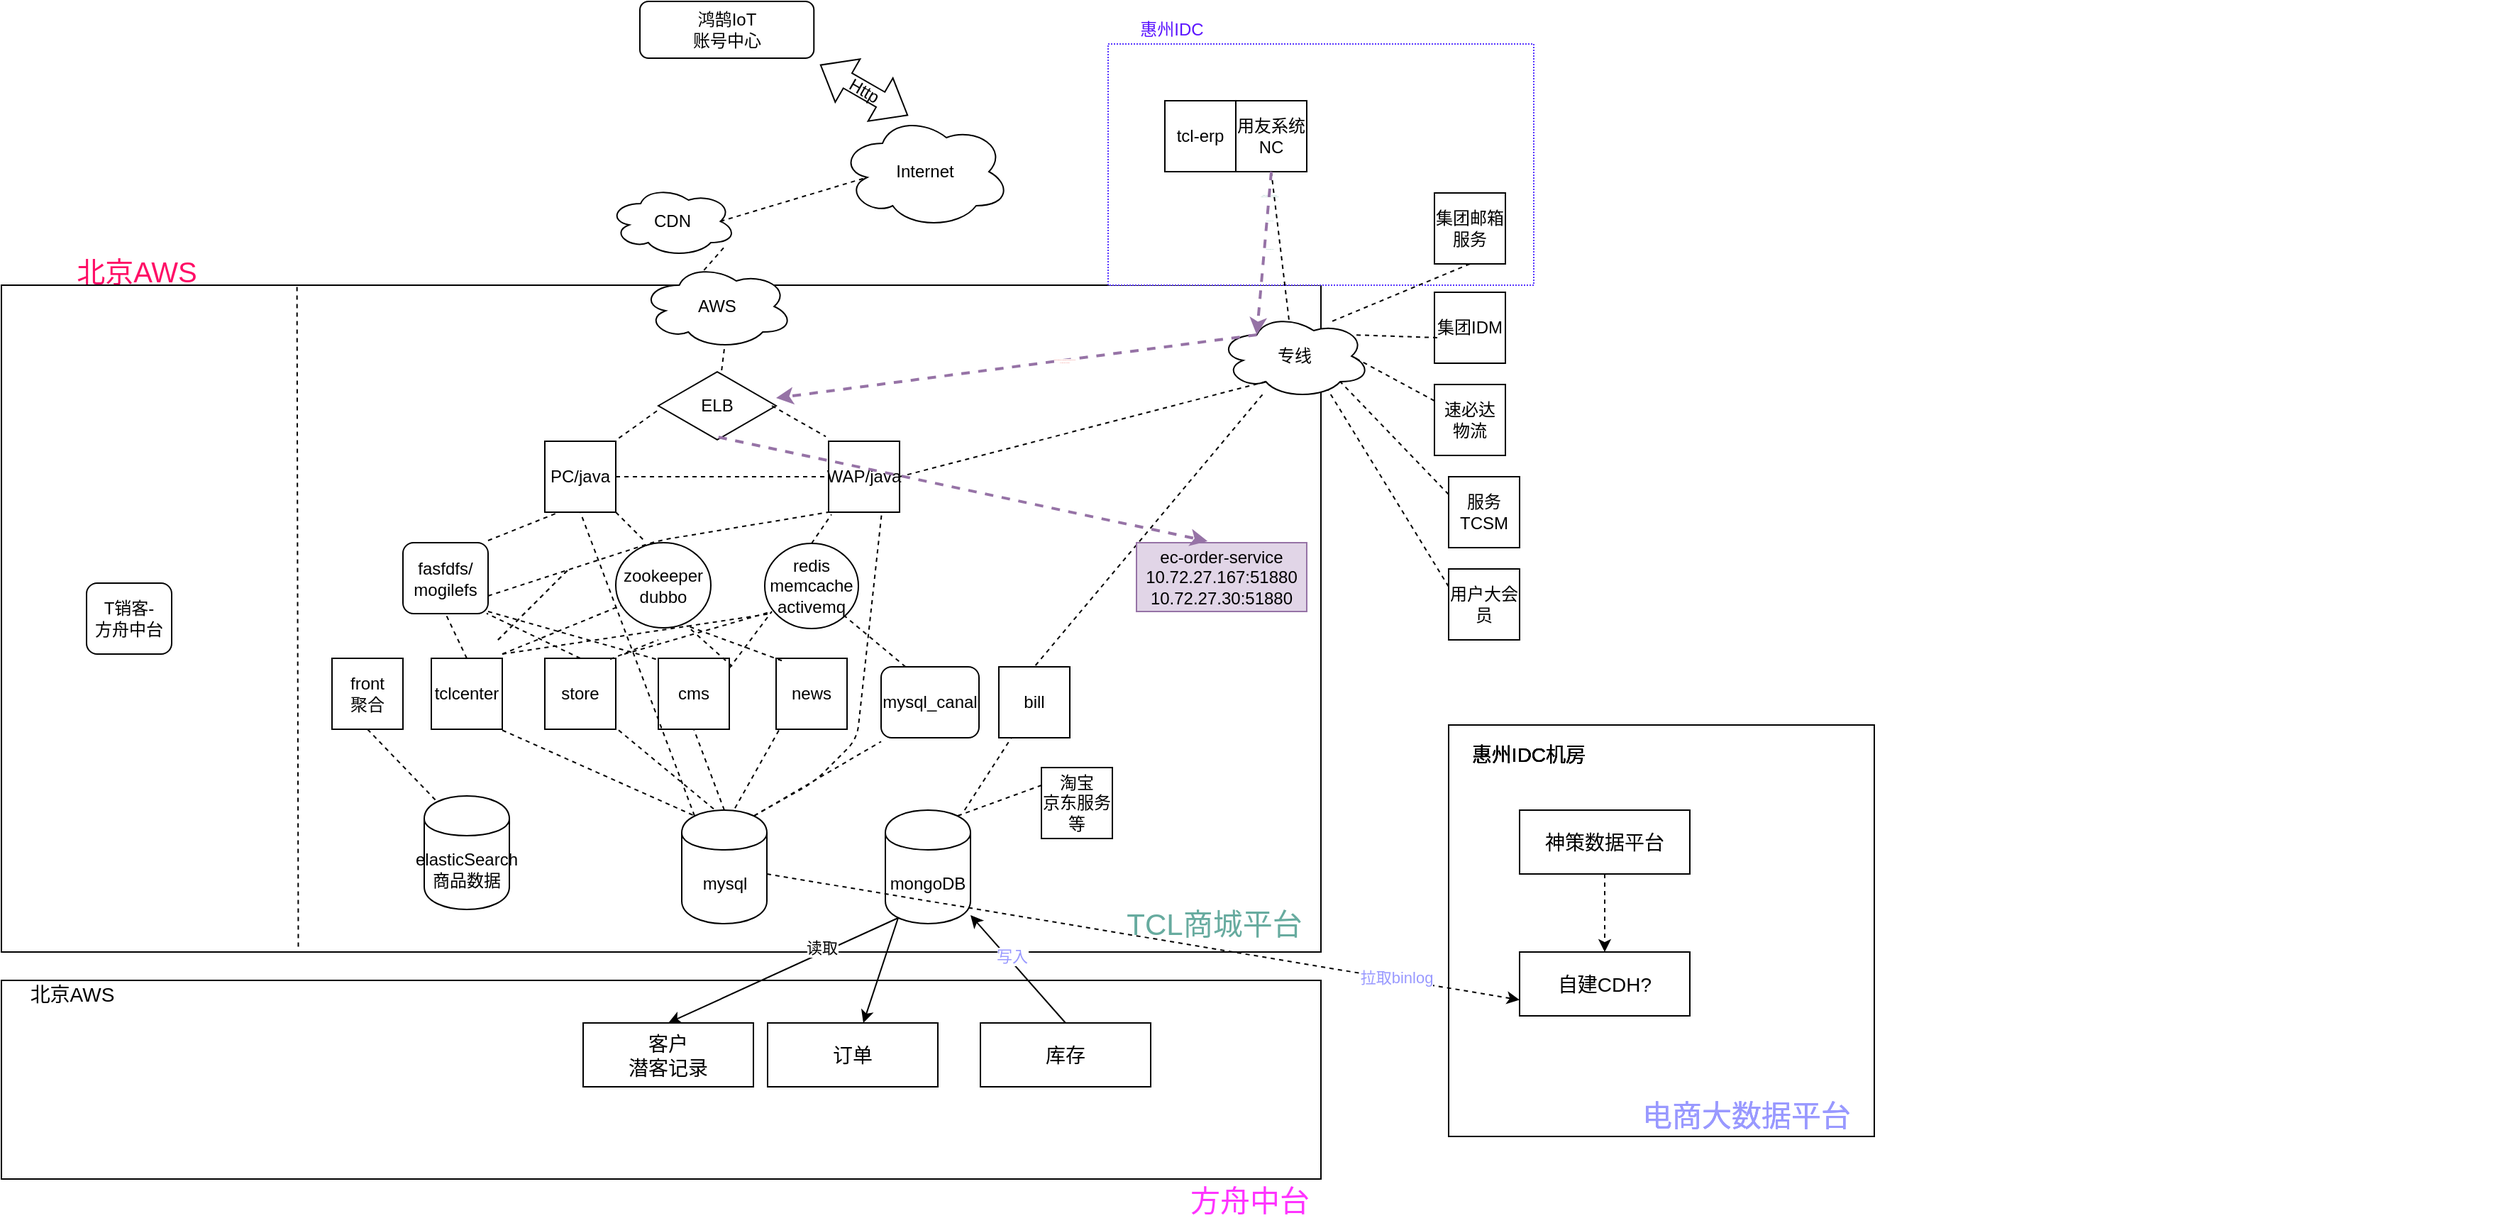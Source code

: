 <mxfile version="14.8.4" type="github">
  <diagram id="k10aq-g7K9LFAS-3bxan" name="Page-1">
    <mxGraphModel dx="3761" dy="762" grid="1" gridSize="10" guides="1" tooltips="1" connect="1" arrows="1" fold="1" page="1" pageScale="1" pageWidth="2339" pageHeight="3300" math="0" shadow="0">
      <root>
        <mxCell id="0" />
        <mxCell id="1" parent="0" />
        <mxCell id="mWQg-c3L3RKxZoz01WHH-6" value="" style="group" vertex="1" connectable="0" parent="1">
          <mxGeometry x="860" y="850" width="630" height="220" as="geometry" />
        </mxCell>
        <mxCell id="mWQg-c3L3RKxZoz01WHH-7" value="" style="group" vertex="1" connectable="0" parent="mWQg-c3L3RKxZoz01WHH-6">
          <mxGeometry x="-110" y="-100" width="300" height="290" as="geometry" />
        </mxCell>
        <mxCell id="mWQg-c3L3RKxZoz01WHH-11" value="客户&lt;br&gt;潜客记录" style="rounded=0;whiteSpace=wrap;html=1;fontSize=14;" vertex="1" parent="mWQg-c3L3RKxZoz01WHH-7">
          <mxGeometry x="132.258" y="62.143" width="38.71" height="93.214" as="geometry" />
        </mxCell>
        <mxCell id="mWQg-c3L3RKxZoz01WHH-14" value="" style="group" vertex="1" connectable="0" parent="mWQg-c3L3RKxZoz01WHH-7">
          <mxGeometry width="300" height="290" as="geometry" />
        </mxCell>
        <mxCell id="mWQg-c3L3RKxZoz01WHH-8" value="" style="rounded=0;whiteSpace=wrap;html=1;" vertex="1" parent="mWQg-c3L3RKxZoz01WHH-14">
          <mxGeometry width="300" height="290" as="geometry" />
        </mxCell>
        <mxCell id="mWQg-c3L3RKxZoz01WHH-9" value="惠州IDC机房" style="text;html=1;strokeColor=none;fillColor=none;align=center;verticalAlign=middle;whiteSpace=wrap;rounded=0;fontSize=14;" vertex="1" parent="mWQg-c3L3RKxZoz01WHH-14">
          <mxGeometry x="3.22" width="106.78" height="41.43" as="geometry" />
        </mxCell>
        <mxCell id="mWQg-c3L3RKxZoz01WHH-13" value="&lt;font&gt;电商大数据平台&lt;/font&gt;" style="text;html=1;strokeColor=none;fillColor=none;align=center;verticalAlign=middle;whiteSpace=wrap;rounded=0;fontSize=21;fontColor=#9999FF;" vertex="1" parent="mWQg-c3L3RKxZoz01WHH-14">
          <mxGeometry x="130" y="260" width="160" height="30" as="geometry" />
        </mxCell>
        <mxCell id="mWQg-c3L3RKxZoz01WHH-16" value="惠州IDC机房" style="text;html=1;strokeColor=none;fillColor=none;align=center;verticalAlign=middle;whiteSpace=wrap;rounded=0;fontSize=14;" vertex="1" parent="mWQg-c3L3RKxZoz01WHH-14">
          <mxGeometry x="3.22" width="106.78" height="41.43" as="geometry" />
        </mxCell>
        <mxCell id="mWQg-c3L3RKxZoz01WHH-17" value="惠州IDC机房" style="text;html=1;strokeColor=none;fillColor=none;align=center;verticalAlign=middle;whiteSpace=wrap;rounded=0;fontSize=14;" vertex="1" parent="mWQg-c3L3RKxZoz01WHH-14">
          <mxGeometry x="3.22" width="106.78" height="41.43" as="geometry" />
        </mxCell>
        <mxCell id="mWQg-c3L3RKxZoz01WHH-18" value="&lt;font&gt;电商大数据平台&lt;/font&gt;" style="text;html=1;strokeColor=none;fillColor=none;align=center;verticalAlign=middle;whiteSpace=wrap;rounded=0;fontSize=21;fontColor=#9999FF;" vertex="1" parent="mWQg-c3L3RKxZoz01WHH-14">
          <mxGeometry x="130" y="260" width="160" height="30" as="geometry" />
        </mxCell>
        <mxCell id="mWQg-c3L3RKxZoz01WHH-19" value="惠州IDC机房" style="text;html=1;strokeColor=none;fillColor=none;align=center;verticalAlign=middle;whiteSpace=wrap;rounded=0;fontSize=14;" vertex="1" parent="mWQg-c3L3RKxZoz01WHH-14">
          <mxGeometry x="3.22" width="106.78" height="41.43" as="geometry" />
        </mxCell>
        <mxCell id="mWQg-c3L3RKxZoz01WHH-20" value="&lt;font&gt;电商大数据平台&lt;/font&gt;" style="text;html=1;strokeColor=none;fillColor=none;align=center;verticalAlign=middle;whiteSpace=wrap;rounded=0;fontSize=21;fontColor=#9999FF;" vertex="1" parent="mWQg-c3L3RKxZoz01WHH-14">
          <mxGeometry x="130" y="260" width="160" height="30" as="geometry" />
        </mxCell>
        <mxCell id="mWQg-c3L3RKxZoz01WHH-21" value="神策数据平台" style="rounded=0;whiteSpace=wrap;html=1;fontSize=14;" vertex="1" parent="mWQg-c3L3RKxZoz01WHH-14">
          <mxGeometry x="50" y="60" width="120" height="45" as="geometry" />
        </mxCell>
        <mxCell id="mWQg-c3L3RKxZoz01WHH-22" value="自建CDH?" style="rounded=0;whiteSpace=wrap;html=1;fontSize=14;" vertex="1" parent="mWQg-c3L3RKxZoz01WHH-14">
          <mxGeometry x="50" y="160" width="120" height="45" as="geometry" />
        </mxCell>
        <mxCell id="mWQg-c3L3RKxZoz01WHH-27" value="" style="endArrow=classic;html=1;dashed=1;fontColor=#9999FF;exitX=0.5;exitY=1;exitDx=0;exitDy=0;entryX=0.5;entryY=0;entryDx=0;entryDy=0;" edge="1" parent="mWQg-c3L3RKxZoz01WHH-14" source="mWQg-c3L3RKxZoz01WHH-21" target="mWQg-c3L3RKxZoz01WHH-22">
          <mxGeometry width="50" height="50" relative="1" as="geometry">
            <mxPoint x="-130" y="-60" as="sourcePoint" />
            <mxPoint x="120" y="170" as="targetPoint" />
          </mxGeometry>
        </mxCell>
        <mxCell id="q3AlG7B8qne-3LAj6qhP-90" value="" style="group" parent="1" vertex="1" connectable="0">
          <mxGeometry x="-270" y="930" width="930" height="170" as="geometry" />
        </mxCell>
        <mxCell id="q3AlG7B8qne-3LAj6qhP-98" value="" style="group" parent="q3AlG7B8qne-3LAj6qhP-90" vertex="1" connectable="0">
          <mxGeometry width="930" height="140" as="geometry" />
        </mxCell>
        <mxCell id="q3AlG7B8qne-3LAj6qhP-88" value="" style="rounded=0;whiteSpace=wrap;html=1;" parent="q3AlG7B8qne-3LAj6qhP-98" vertex="1">
          <mxGeometry width="930" height="140" as="geometry" />
        </mxCell>
        <mxCell id="q3AlG7B8qne-3LAj6qhP-97" value="北京AWS" style="text;html=1;strokeColor=none;fillColor=none;align=center;verticalAlign=middle;whiteSpace=wrap;rounded=0;fontSize=14;" parent="q3AlG7B8qne-3LAj6qhP-98" vertex="1">
          <mxGeometry x="10" width="80" height="20" as="geometry" />
        </mxCell>
        <mxCell id="mWQg-c3L3RKxZoz01WHH-2" value="订单" style="rounded=0;whiteSpace=wrap;html=1;fontSize=14;" vertex="1" parent="q3AlG7B8qne-3LAj6qhP-98">
          <mxGeometry x="540" y="30" width="120" height="45" as="geometry" />
        </mxCell>
        <mxCell id="mWQg-c3L3RKxZoz01WHH-1" value="客户&lt;br&gt;潜客记录" style="rounded=0;whiteSpace=wrap;html=1;fontSize=14;" vertex="1" parent="q3AlG7B8qne-3LAj6qhP-98">
          <mxGeometry x="410" y="30" width="120" height="45" as="geometry" />
        </mxCell>
        <mxCell id="q3AlG7B8qne-3LAj6qhP-96" value="库存" style="rounded=0;whiteSpace=wrap;html=1;fontSize=14;" parent="q3AlG7B8qne-3LAj6qhP-98" vertex="1">
          <mxGeometry x="690" y="30" width="120" height="45" as="geometry" />
        </mxCell>
        <mxCell id="q3AlG7B8qne-3LAj6qhP-89" value="&lt;font color=&quot;#ff33ff&quot;&gt;方舟中台&lt;/font&gt;" style="text;html=1;strokeColor=none;fillColor=none;align=center;verticalAlign=middle;whiteSpace=wrap;rounded=0;fontSize=21;" parent="q3AlG7B8qne-3LAj6qhP-90" vertex="1">
          <mxGeometry x="830" y="140" width="100" height="30" as="geometry" />
        </mxCell>
        <mxCell id="q3AlG7B8qne-3LAj6qhP-2" value="" style="group" parent="1" vertex="1" connectable="0">
          <mxGeometry x="-270" y="420" width="950" height="490" as="geometry" />
        </mxCell>
        <mxCell id="q3AlG7B8qne-3LAj6qhP-4" value="&lt;font style=&quot;font-size: 20px&quot; color=&quot;#ff0d66&quot;&gt;北京AWS&lt;/font&gt;" style="text;html=1;strokeColor=none;fillColor=none;align=center;verticalAlign=middle;whiteSpace=wrap;rounded=0;dashed=1;dashPattern=1 1;" parent="q3AlG7B8qne-3LAj6qhP-2" vertex="1">
          <mxGeometry width="191.096" height="20" as="geometry" />
        </mxCell>
        <mxCell id="q3AlG7B8qne-3LAj6qhP-6" value="MQ &amp;amp; Http" style="html=1;shadow=0;dashed=0;align=center;verticalAlign=middle;shape=mxgraph.arrows2.twoWayArrow;dy=0.65;dx=22;" parent="q3AlG7B8qne-3LAj6qhP-2" vertex="1">
          <mxGeometry x="160" y="237.5" width="80" height="35" as="geometry" />
        </mxCell>
        <mxCell id="q3AlG7B8qne-3LAj6qhP-93" value="" style="group" parent="q3AlG7B8qne-3LAj6qhP-2" vertex="1" connectable="0">
          <mxGeometry y="20" width="950" height="470" as="geometry" />
        </mxCell>
        <mxCell id="q3AlG7B8qne-3LAj6qhP-3" value="" style="verticalLabelPosition=bottom;verticalAlign=top;html=1;shape=mxgraph.basic.rect;fillColor=#ffffff;fillColor2=none;strokeColor=#000000;strokeWidth=1;size=20;indent=5;" parent="q3AlG7B8qne-3LAj6qhP-93" vertex="1">
          <mxGeometry width="930" height="470" as="geometry" />
        </mxCell>
        <mxCell id="q3AlG7B8qne-3LAj6qhP-91" value="&lt;font color=&quot;#67ab9f&quot;&gt;TCL商城平台&lt;/font&gt;" style="text;html=1;strokeColor=none;fillColor=none;align=center;verticalAlign=middle;whiteSpace=wrap;rounded=0;fontSize=21;" parent="q3AlG7B8qne-3LAj6qhP-93" vertex="1">
          <mxGeometry x="760" y="440" width="190" height="20" as="geometry" />
        </mxCell>
        <mxCell id="q3AlG7B8qne-3LAj6qhP-5" value="" style="endArrow=none;dashed=1;html=1;entryX=0.224;entryY=0.001;entryDx=0;entryDy=0;entryPerimeter=0;exitX=0.225;exitY=0.992;exitDx=0;exitDy=0;exitPerimeter=0;" parent="q3AlG7B8qne-3LAj6qhP-93" source="q3AlG7B8qne-3LAj6qhP-3" target="q3AlG7B8qne-3LAj6qhP-3" edge="1">
          <mxGeometry width="50" height="50" relative="1" as="geometry">
            <mxPoint x="208" y="480" as="sourcePoint" />
            <mxPoint x="-30" y="200" as="targetPoint" />
          </mxGeometry>
        </mxCell>
        <mxCell id="q3AlG7B8qne-3LAj6qhP-7" value="" style="group" parent="1" vertex="1" connectable="0">
          <mxGeometry x="510" y="250" width="300" height="190" as="geometry" />
        </mxCell>
        <mxCell id="q3AlG7B8qne-3LAj6qhP-8" value="" style="rounded=0;whiteSpace=wrap;html=1;align=right;strokeColor=#5533FF;dashed=1;dashPattern=1 1;" parent="q3AlG7B8qne-3LAj6qhP-7" vertex="1">
          <mxGeometry y="20" width="300" height="170" as="geometry" />
        </mxCell>
        <mxCell id="q3AlG7B8qne-3LAj6qhP-9" value="&lt;font color=&quot;#5b14ff&quot;&gt;惠州IDC&lt;/font&gt;" style="text;html=1;strokeColor=none;fillColor=none;align=center;verticalAlign=middle;whiteSpace=wrap;rounded=0;dashed=1;dashPattern=1 1;" parent="q3AlG7B8qne-3LAj6qhP-7" vertex="1">
          <mxGeometry width="90" height="20" as="geometry" />
        </mxCell>
        <mxCell id="q3AlG7B8qne-3LAj6qhP-10" value="Internet" style="ellipse;shape=cloud;whiteSpace=wrap;html=1;" parent="1" vertex="1">
          <mxGeometry x="321" y="320" width="120" height="80" as="geometry" />
        </mxCell>
        <mxCell id="q3AlG7B8qne-3LAj6qhP-11" value="CDN" style="ellipse;shape=cloud;whiteSpace=wrap;html=1;" parent="1" vertex="1">
          <mxGeometry x="158" y="370" width="90" height="50" as="geometry" />
        </mxCell>
        <mxCell id="q3AlG7B8qne-3LAj6qhP-12" value="AWS" style="ellipse;shape=cloud;whiteSpace=wrap;html=1;" parent="1" vertex="1">
          <mxGeometry x="181" y="425" width="107" height="60" as="geometry" />
        </mxCell>
        <mxCell id="q3AlG7B8qne-3LAj6qhP-13" value="PC/java" style="whiteSpace=wrap;html=1;aspect=fixed;" parent="1" vertex="1">
          <mxGeometry x="113" y="550" width="50" height="50" as="geometry" />
        </mxCell>
        <mxCell id="q3AlG7B8qne-3LAj6qhP-14" value="WAP/java" style="whiteSpace=wrap;html=1;aspect=fixed;" parent="1" vertex="1">
          <mxGeometry x="313" y="550" width="50" height="50" as="geometry" />
        </mxCell>
        <mxCell id="q3AlG7B8qne-3LAj6qhP-15" value="tclcenter" style="whiteSpace=wrap;html=1;aspect=fixed;" parent="1" vertex="1">
          <mxGeometry x="33" y="703" width="50" height="50" as="geometry" />
        </mxCell>
        <mxCell id="q3AlG7B8qne-3LAj6qhP-16" value="ELB" style="html=1;whiteSpace=wrap;aspect=fixed;shape=isoRectangle;" parent="1" vertex="1">
          <mxGeometry x="193" y="500" width="83" height="50" as="geometry" />
        </mxCell>
        <mxCell id="q3AlG7B8qne-3LAj6qhP-17" value="mysql" style="shape=cylinder;whiteSpace=wrap;html=1;boundedLbl=1;backgroundOutline=1;" parent="1" vertex="1">
          <mxGeometry x="209.5" y="810" width="60" height="80" as="geometry" />
        </mxCell>
        <mxCell id="q3AlG7B8qne-3LAj6qhP-18" value="store" style="whiteSpace=wrap;html=1;aspect=fixed;" parent="1" vertex="1">
          <mxGeometry x="113" y="703" width="50" height="50" as="geometry" />
        </mxCell>
        <mxCell id="q3AlG7B8qne-3LAj6qhP-19" value="cms" style="whiteSpace=wrap;html=1;aspect=fixed;" parent="1" vertex="1">
          <mxGeometry x="193" y="703" width="50" height="50" as="geometry" />
        </mxCell>
        <mxCell id="q3AlG7B8qne-3LAj6qhP-20" value="news" style="whiteSpace=wrap;html=1;aspect=fixed;" parent="1" vertex="1">
          <mxGeometry x="276" y="703" width="50" height="50" as="geometry" />
        </mxCell>
        <mxCell id="q3AlG7B8qne-3LAj6qhP-21" value="zookeeper&lt;br&gt;dubbo&lt;br&gt;" style="ellipse;whiteSpace=wrap;html=1;" parent="1" vertex="1">
          <mxGeometry x="163" y="621.5" width="67" height="60" as="geometry" />
        </mxCell>
        <mxCell id="q3AlG7B8qne-3LAj6qhP-22" value="redis&lt;br&gt;memcache&lt;br&gt;activemq&lt;br&gt;" style="ellipse;whiteSpace=wrap;html=1;" parent="1" vertex="1">
          <mxGeometry x="268" y="622" width="66" height="60" as="geometry" />
        </mxCell>
        <mxCell id="q3AlG7B8qne-3LAj6qhP-23" value="" style="endArrow=none;dashed=1;html=1;exitX=1;exitY=1;exitDx=0;exitDy=0;exitPerimeter=0;" parent="1" source="q3AlG7B8qne-3LAj6qhP-13" edge="1">
          <mxGeometry width="50" height="50" relative="1" as="geometry">
            <mxPoint x="163" y="650" as="sourcePoint" />
            <mxPoint x="183" y="620" as="targetPoint" />
          </mxGeometry>
        </mxCell>
        <mxCell id="q3AlG7B8qne-3LAj6qhP-24" value="" style="endArrow=none;dashed=1;html=1;entryX=0.04;entryY=1.033;entryDx=0;entryDy=0;entryPerimeter=0;exitX=0.5;exitY=0;exitDx=0;exitDy=0;" parent="1" source="q3AlG7B8qne-3LAj6qhP-22" target="q3AlG7B8qne-3LAj6qhP-14" edge="1">
          <mxGeometry width="50" height="50" relative="1" as="geometry">
            <mxPoint x="301" y="600.789" as="sourcePoint" />
            <mxPoint x="301" y="550.789" as="targetPoint" />
          </mxGeometry>
        </mxCell>
        <mxCell id="q3AlG7B8qne-3LAj6qhP-25" value="" style="endArrow=none;dashed=1;html=1;entryX=0.06;entryY=0.736;entryDx=0;entryDy=0;entryPerimeter=0;" parent="1" target="q3AlG7B8qne-3LAj6qhP-21" edge="1">
          <mxGeometry width="50" height="50" relative="1" as="geometry">
            <mxPoint x="83" y="700" as="sourcePoint" />
            <mxPoint x="133" y="650" as="targetPoint" />
          </mxGeometry>
        </mxCell>
        <mxCell id="q3AlG7B8qne-3LAj6qhP-26" value="" style="endArrow=none;dashed=1;html=1;entryX=0.045;entryY=0.828;entryDx=0;entryDy=0;entryPerimeter=0;" parent="1" target="q3AlG7B8qne-3LAj6qhP-22" edge="1">
          <mxGeometry width="50" height="50" relative="1" as="geometry">
            <mxPoint x="83" y="700" as="sourcePoint" />
            <mxPoint x="177" y="676" as="targetPoint" />
          </mxGeometry>
        </mxCell>
        <mxCell id="q3AlG7B8qne-3LAj6qhP-27" value="" style="endArrow=none;dashed=1;html=1;exitX=0.92;exitY=0.013;exitDx=0;exitDy=0;exitPerimeter=0;" parent="1" source="q3AlG7B8qne-3LAj6qhP-18" edge="1">
          <mxGeometry width="50" height="50" relative="1" as="geometry">
            <mxPoint x="143" y="720" as="sourcePoint" />
            <mxPoint x="193" y="690" as="targetPoint" />
          </mxGeometry>
        </mxCell>
        <mxCell id="q3AlG7B8qne-3LAj6qhP-28" value="" style="endArrow=none;dashed=1;html=1;" parent="1" edge="1">
          <mxGeometry width="50" height="50" relative="1" as="geometry">
            <mxPoint x="169" y="700" as="sourcePoint" />
            <mxPoint x="273" y="670" as="targetPoint" />
          </mxGeometry>
        </mxCell>
        <mxCell id="q3AlG7B8qne-3LAj6qhP-29" value="" style="endArrow=none;dashed=1;html=1;exitX=0.08;exitY=0.033;exitDx=0;exitDy=0;exitPerimeter=0;" parent="1" source="q3AlG7B8qne-3LAj6qhP-20" edge="1">
          <mxGeometry width="50" height="50" relative="1" as="geometry">
            <mxPoint x="313" y="710" as="sourcePoint" />
            <mxPoint x="213" y="680" as="targetPoint" />
          </mxGeometry>
        </mxCell>
        <mxCell id="q3AlG7B8qne-3LAj6qhP-30" value="" style="endArrow=none;dashed=1;html=1;" parent="1" edge="1">
          <mxGeometry width="50" height="50" relative="1" as="geometry">
            <mxPoint x="243" y="710" as="sourcePoint" />
            <mxPoint x="273" y="670" as="targetPoint" />
          </mxGeometry>
        </mxCell>
        <mxCell id="q3AlG7B8qne-3LAj6qhP-31" value="" style="endArrow=none;dashed=1;html=1;exitX=1.04;exitY=0.113;exitDx=0;exitDy=0;exitPerimeter=0;" parent="1" source="q3AlG7B8qne-3LAj6qhP-19" edge="1">
          <mxGeometry width="50" height="50" relative="1" as="geometry">
            <mxPoint x="223" y="740" as="sourcePoint" />
            <mxPoint x="213" y="680" as="targetPoint" />
          </mxGeometry>
        </mxCell>
        <mxCell id="q3AlG7B8qne-3LAj6qhP-32" value="mysql_canal" style="rounded=1;whiteSpace=wrap;html=1;" parent="1" vertex="1">
          <mxGeometry x="350" y="709" width="69" height="50" as="geometry" />
        </mxCell>
        <mxCell id="q3AlG7B8qne-3LAj6qhP-33" value="" style="endArrow=none;dashed=1;html=1;exitX=1;exitY=1.013;exitDx=0;exitDy=0;exitPerimeter=0;entryX=0.15;entryY=0.05;entryDx=0;entryDy=0;entryPerimeter=0;" parent="1" source="q3AlG7B8qne-3LAj6qhP-15" target="q3AlG7B8qne-3LAj6qhP-17" edge="1">
          <mxGeometry width="50" height="50" relative="1" as="geometry">
            <mxPoint x="113" y="850" as="sourcePoint" />
            <mxPoint x="163" y="800" as="targetPoint" />
          </mxGeometry>
        </mxCell>
        <mxCell id="q3AlG7B8qne-3LAj6qhP-34" value="" style="endArrow=none;dashed=1;html=1;entryX=0.5;entryY=1;entryDx=0;entryDy=0;exitX=0.5;exitY=0;exitDx=0;exitDy=0;" parent="1" source="q3AlG7B8qne-3LAj6qhP-17" target="q3AlG7B8qne-3LAj6qhP-19" edge="1">
          <mxGeometry width="50" height="50" relative="1" as="geometry">
            <mxPoint x="213" y="800" as="sourcePoint" />
            <mxPoint x="263" y="750" as="targetPoint" />
          </mxGeometry>
        </mxCell>
        <mxCell id="q3AlG7B8qne-3LAj6qhP-35" value="" style="endArrow=none;dashed=1;html=1;exitX=0.625;exitY=-0.017;exitDx=0;exitDy=0;exitPerimeter=0;entryX=0.04;entryY=1.013;entryDx=0;entryDy=0;entryPerimeter=0;" parent="1" source="q3AlG7B8qne-3LAj6qhP-17" target="q3AlG7B8qne-3LAj6qhP-20" edge="1">
          <mxGeometry width="50" height="50" relative="1" as="geometry">
            <mxPoint x="263" y="800" as="sourcePoint" />
            <mxPoint x="273" y="760" as="targetPoint" />
          </mxGeometry>
        </mxCell>
        <mxCell id="q3AlG7B8qne-3LAj6qhP-36" value="" style="endArrow=none;dashed=1;html=1;exitX=1.04;exitY=1.013;exitDx=0;exitDy=0;exitPerimeter=0;" parent="1" source="q3AlG7B8qne-3LAj6qhP-18" edge="1">
          <mxGeometry width="50" height="50" relative="1" as="geometry">
            <mxPoint x="163" y="800" as="sourcePoint" />
            <mxPoint x="233" y="810" as="targetPoint" />
          </mxGeometry>
        </mxCell>
        <mxCell id="q3AlG7B8qne-3LAj6qhP-37" value="" style="endArrow=none;dashed=1;html=1;exitX=0.85;exitY=0.05;exitDx=0;exitDy=0;entryX=0;entryY=1.053;entryDx=0;entryDy=0;entryPerimeter=0;exitPerimeter=0;" parent="1" source="q3AlG7B8qne-3LAj6qhP-17" target="q3AlG7B8qne-3LAj6qhP-32" edge="1">
          <mxGeometry width="50" height="50" relative="1" as="geometry">
            <mxPoint x="273" y="860" as="sourcePoint" />
            <mxPoint x="323" y="810" as="targetPoint" />
          </mxGeometry>
        </mxCell>
        <mxCell id="q3AlG7B8qne-3LAj6qhP-38" value="" style="endArrow=none;dashed=1;html=1;entryX=1;entryY=1;entryDx=0;entryDy=0;exitX=0.25;exitY=0;exitDx=0;exitDy=0;" parent="1" source="q3AlG7B8qne-3LAj6qhP-32" target="q3AlG7B8qne-3LAj6qhP-22" edge="1">
          <mxGeometry width="50" height="50" relative="1" as="geometry">
            <mxPoint x="423" y="730" as="sourcePoint" />
            <mxPoint x="473" y="680" as="targetPoint" />
          </mxGeometry>
        </mxCell>
        <mxCell id="q3AlG7B8qne-3LAj6qhP-39" value="fasfdfs/&lt;br&gt;mogilefs" style="rounded=1;whiteSpace=wrap;html=1;" parent="1" vertex="1">
          <mxGeometry x="13" y="621.5" width="60" height="50" as="geometry" />
        </mxCell>
        <mxCell id="q3AlG7B8qne-3LAj6qhP-40" value="" style="endArrow=none;dashed=1;html=1;" parent="1" edge="1">
          <mxGeometry width="50" height="50" relative="1" as="geometry">
            <mxPoint x="73" y="620" as="sourcePoint" />
            <mxPoint x="123" y="600" as="targetPoint" />
          </mxGeometry>
        </mxCell>
        <mxCell id="q3AlG7B8qne-3LAj6qhP-41" value="" style="endArrow=none;dashed=1;html=1;exitX=1;exitY=0.75;exitDx=0;exitDy=0;" parent="1" source="q3AlG7B8qne-3LAj6qhP-39" edge="1">
          <mxGeometry width="50" height="50" relative="1" as="geometry">
            <mxPoint x="283" y="630" as="sourcePoint" />
            <mxPoint x="313" y="600" as="targetPoint" />
            <Array as="points">
              <mxPoint x="193" y="620" />
            </Array>
          </mxGeometry>
        </mxCell>
        <mxCell id="q3AlG7B8qne-3LAj6qhP-42" value="" style="endArrow=none;dashed=1;html=1;entryX=0.5;entryY=1;entryDx=0;entryDy=0;exitX=0.5;exitY=0;exitDx=0;exitDy=0;" parent="1" source="q3AlG7B8qne-3LAj6qhP-15" target="q3AlG7B8qne-3LAj6qhP-39" edge="1">
          <mxGeometry width="50" height="50" relative="1" as="geometry">
            <mxPoint x="43" y="730" as="sourcePoint" />
            <mxPoint x="93" y="680" as="targetPoint" />
          </mxGeometry>
        </mxCell>
        <mxCell id="q3AlG7B8qne-3LAj6qhP-43" value="" style="endArrow=none;dashed=1;html=1;entryX=0.983;entryY=0.997;entryDx=0;entryDy=0;entryPerimeter=0;exitX=0.5;exitY=0;exitDx=0;exitDy=0;" parent="1" source="q3AlG7B8qne-3LAj6qhP-18" target="q3AlG7B8qne-3LAj6qhP-39" edge="1">
          <mxGeometry width="50" height="50" relative="1" as="geometry">
            <mxPoint x="73" y="710" as="sourcePoint" />
            <mxPoint x="123" y="660" as="targetPoint" />
          </mxGeometry>
        </mxCell>
        <mxCell id="q3AlG7B8qne-3LAj6qhP-44" value="" style="endArrow=none;dashed=1;html=1;exitX=1;exitY=0.97;exitDx=0;exitDy=0;exitPerimeter=0;entryX=0.02;entryY=0.027;entryDx=0;entryDy=0;entryPerimeter=0;" parent="1" source="q3AlG7B8qne-3LAj6qhP-39" target="q3AlG7B8qne-3LAj6qhP-19" edge="1">
          <mxGeometry width="50" height="50" relative="1" as="geometry">
            <mxPoint x="93" y="680" as="sourcePoint" />
            <mxPoint x="143" y="630" as="targetPoint" />
          </mxGeometry>
        </mxCell>
        <mxCell id="q3AlG7B8qne-3LAj6qhP-45" value="" style="endArrow=none;dashed=1;html=1;exitX=1;exitY=0.5;exitDx=0;exitDy=0;entryX=0;entryY=0.5;entryDx=0;entryDy=0;" parent="1" source="q3AlG7B8qne-3LAj6qhP-13" target="q3AlG7B8qne-3LAj6qhP-14" edge="1">
          <mxGeometry width="50" height="50" relative="1" as="geometry">
            <mxPoint x="203" y="600" as="sourcePoint" />
            <mxPoint x="253" y="550" as="targetPoint" />
          </mxGeometry>
        </mxCell>
        <mxCell id="q3AlG7B8qne-3LAj6qhP-46" value="" style="endArrow=none;dashed=1;html=1;exitX=0.875;exitY=0.5;exitDx=0;exitDy=0;exitPerimeter=0;entryX=0.16;entryY=0.55;entryDx=0;entryDy=0;entryPerimeter=0;" parent="1" source="q3AlG7B8qne-3LAj6qhP-11" target="q3AlG7B8qne-3LAj6qhP-10" edge="1">
          <mxGeometry width="50" height="50" relative="1" as="geometry">
            <mxPoint x="248" y="420" as="sourcePoint" />
            <mxPoint x="298" y="370" as="targetPoint" />
          </mxGeometry>
        </mxCell>
        <mxCell id="q3AlG7B8qne-3LAj6qhP-47" value="" style="endArrow=none;dashed=1;html=1;entryX=0.4;entryY=0.1;entryDx=0;entryDy=0;entryPerimeter=0;exitX=0.9;exitY=0.873;exitDx=0;exitDy=0;exitPerimeter=0;" parent="1" source="q3AlG7B8qne-3LAj6qhP-11" target="q3AlG7B8qne-3LAj6qhP-12" edge="1">
          <mxGeometry width="50" height="50" relative="1" as="geometry">
            <mxPoint x="238" y="450" as="sourcePoint" />
            <mxPoint x="288" y="400" as="targetPoint" />
          </mxGeometry>
        </mxCell>
        <mxCell id="q3AlG7B8qne-3LAj6qhP-48" value="" style="endArrow=none;dashed=1;html=1;entryX=0.55;entryY=0.95;entryDx=0;entryDy=0;entryPerimeter=0;" parent="1" source="q3AlG7B8qne-3LAj6qhP-16" target="q3AlG7B8qne-3LAj6qhP-12" edge="1">
          <mxGeometry width="50" height="50" relative="1" as="geometry">
            <mxPoint x="288" y="530" as="sourcePoint" />
            <mxPoint x="338" y="480" as="targetPoint" />
          </mxGeometry>
        </mxCell>
        <mxCell id="q3AlG7B8qne-3LAj6qhP-49" value="" style="endArrow=none;dashed=1;html=1;entryX=1.02;entryY=-0.027;entryDx=0;entryDy=0;entryPerimeter=0;exitX=0.006;exitY=0.573;exitDx=0;exitDy=0;exitPerimeter=0;" parent="1" target="q3AlG7B8qne-3LAj6qhP-13" edge="1">
          <mxGeometry width="50" height="50" relative="1" as="geometry">
            <mxPoint x="191.998" y="528.65" as="sourcePoint" />
            <mxPoint x="120.789" y="525" as="targetPoint" />
          </mxGeometry>
        </mxCell>
        <mxCell id="q3AlG7B8qne-3LAj6qhP-50" value="" style="endArrow=none;dashed=1;html=1;exitX=0.982;exitY=0.5;exitDx=0;exitDy=0;exitPerimeter=0;entryX=-0.04;entryY=-0.067;entryDx=0;entryDy=0;entryPerimeter=0;" parent="1" target="q3AlG7B8qne-3LAj6qhP-14" edge="1">
          <mxGeometry width="50" height="50" relative="1" as="geometry">
            <mxPoint x="273.006" y="525" as="sourcePoint" />
            <mxPoint x="343" y="500" as="targetPoint" />
          </mxGeometry>
        </mxCell>
        <mxCell id="q3AlG7B8qne-3LAj6qhP-51" value="" style="endArrow=none;dashed=1;html=1;exitX=0.15;exitY=0.05;exitDx=0;exitDy=0;exitPerimeter=0;entryX=0.5;entryY=1;entryDx=0;entryDy=0;" parent="1" source="q3AlG7B8qne-3LAj6qhP-17" target="q3AlG7B8qne-3LAj6qhP-13" edge="1">
          <mxGeometry width="50" height="50" relative="1" as="geometry">
            <mxPoint x="143" y="850" as="sourcePoint" />
            <mxPoint x="113" y="820" as="targetPoint" />
          </mxGeometry>
        </mxCell>
        <mxCell id="q3AlG7B8qne-3LAj6qhP-52" value="" style="endArrow=none;dashed=1;html=1;entryX=0.75;entryY=1;entryDx=0;entryDy=0;exitX=0.85;exitY=0.05;exitDx=0;exitDy=0;exitPerimeter=0;" parent="1" source="q3AlG7B8qne-3LAj6qhP-17" target="q3AlG7B8qne-3LAj6qhP-14" edge="1">
          <mxGeometry width="50" height="50" relative="1" as="geometry">
            <mxPoint x="273" y="820" as="sourcePoint" />
            <mxPoint x="383" y="600" as="targetPoint" />
            <Array as="points">
              <mxPoint x="303" y="790" />
              <mxPoint x="333" y="760" />
            </Array>
          </mxGeometry>
        </mxCell>
        <mxCell id="q3AlG7B8qne-3LAj6qhP-53" value="mongoDB" style="shape=cylinder;whiteSpace=wrap;html=1;boundedLbl=1;backgroundOutline=1;" parent="1" vertex="1">
          <mxGeometry x="353" y="810" width="60" height="80" as="geometry" />
        </mxCell>
        <mxCell id="q3AlG7B8qne-3LAj6qhP-54" value="bill" style="whiteSpace=wrap;html=1;aspect=fixed;" parent="1" vertex="1">
          <mxGeometry x="433" y="709" width="50" height="50" as="geometry" />
        </mxCell>
        <mxCell id="q3AlG7B8qne-3LAj6qhP-55" value="淘宝&lt;br&gt;京东服务等&lt;br&gt;" style="whiteSpace=wrap;html=1;aspect=fixed;" parent="1" vertex="1">
          <mxGeometry x="463" y="780" width="50" height="50" as="geometry" />
        </mxCell>
        <mxCell id="q3AlG7B8qne-3LAj6qhP-56" value="" style="endArrow=none;dashed=1;html=1;" parent="1" source="q3AlG7B8qne-3LAj6qhP-53" target="q3AlG7B8qne-3LAj6qhP-54" edge="1">
          <mxGeometry width="50" height="50" relative="1" as="geometry">
            <mxPoint x="271" y="824" as="sourcePoint" />
            <mxPoint x="369" y="772" as="targetPoint" />
          </mxGeometry>
        </mxCell>
        <mxCell id="q3AlG7B8qne-3LAj6qhP-57" value="" style="endArrow=none;dashed=1;html=1;entryX=0;entryY=0.25;entryDx=0;entryDy=0;exitX=0.85;exitY=0.05;exitDx=0;exitDy=0;exitPerimeter=0;" parent="1" source="q3AlG7B8qne-3LAj6qhP-53" target="q3AlG7B8qne-3LAj6qhP-55" edge="1">
          <mxGeometry width="50" height="50" relative="1" as="geometry">
            <mxPoint x="418.862" y="820" as="sourcePoint" />
            <mxPoint x="451.836" y="769" as="targetPoint" />
          </mxGeometry>
        </mxCell>
        <mxCell id="q3AlG7B8qne-3LAj6qhP-58" value="elasticSearch&lt;br&gt;商品数据&lt;br&gt;" style="shape=cylinder;whiteSpace=wrap;html=1;boundedLbl=1;backgroundOutline=1;" parent="1" vertex="1">
          <mxGeometry x="28" y="800" width="60" height="80" as="geometry" />
        </mxCell>
        <mxCell id="q3AlG7B8qne-3LAj6qhP-59" value="front&lt;br&gt;聚合&lt;br&gt;" style="whiteSpace=wrap;html=1;aspect=fixed;" parent="1" vertex="1">
          <mxGeometry x="-37" y="703" width="50" height="50" as="geometry" />
        </mxCell>
        <mxCell id="q3AlG7B8qne-3LAj6qhP-60" value="" style="endArrow=none;dashed=1;html=1;entryX=0.15;entryY=0.05;entryDx=0;entryDy=0;entryPerimeter=0;exitX=0.5;exitY=1;exitDx=0;exitDy=0;" parent="1" source="q3AlG7B8qne-3LAj6qhP-59" target="q3AlG7B8qne-3LAj6qhP-58" edge="1">
          <mxGeometry width="50" height="50" relative="1" as="geometry">
            <mxPoint x="83" y="630" as="sourcePoint" />
            <mxPoint x="133" y="610" as="targetPoint" />
          </mxGeometry>
        </mxCell>
        <mxCell id="q3AlG7B8qne-3LAj6qhP-61" value="专线" style="ellipse;shape=cloud;whiteSpace=wrap;html=1;" parent="1" vertex="1">
          <mxGeometry x="588" y="460" width="107" height="60" as="geometry" />
        </mxCell>
        <mxCell id="q3AlG7B8qne-3LAj6qhP-62" value="用友系统NC" style="whiteSpace=wrap;html=1;aspect=fixed;" parent="1" vertex="1">
          <mxGeometry x="600" y="310" width="50" height="50" as="geometry" />
        </mxCell>
        <mxCell id="q3AlG7B8qne-3LAj6qhP-63" value="" style="endArrow=none;dashed=1;html=1;entryX=0.5;entryY=0;entryDx=0;entryDy=0;" parent="1" source="q3AlG7B8qne-3LAj6qhP-61" target="q3AlG7B8qne-3LAj6qhP-54" edge="1">
          <mxGeometry width="50" height="50" relative="1" as="geometry">
            <mxPoint x="493.862" y="820" as="sourcePoint" />
            <mxPoint x="526.836" y="769" as="targetPoint" />
          </mxGeometry>
        </mxCell>
        <mxCell id="q3AlG7B8qne-3LAj6qhP-64" value="" style="endArrow=none;dashed=1;html=1;exitX=0.5;exitY=1;exitDx=0;exitDy=0;entryX=0.463;entryY=0.083;entryDx=0;entryDy=0;entryPerimeter=0;" parent="1" source="q3AlG7B8qne-3LAj6qhP-62" target="q3AlG7B8qne-3LAj6qhP-61" edge="1">
          <mxGeometry width="50" height="50" relative="1" as="geometry">
            <mxPoint x="565.256" y="633.684" as="sourcePoint" />
            <mxPoint x="578" y="580" as="targetPoint" />
          </mxGeometry>
        </mxCell>
        <mxCell id="q3AlG7B8qne-3LAj6qhP-65" value="集团邮箱服务" style="whiteSpace=wrap;html=1;aspect=fixed;" parent="1" vertex="1">
          <mxGeometry x="740" y="375" width="50" height="50" as="geometry" />
        </mxCell>
        <mxCell id="q3AlG7B8qne-3LAj6qhP-66" value="" style="endArrow=none;dashed=1;html=1;exitX=0.5;exitY=1;exitDx=0;exitDy=0;entryX=0.734;entryY=0.1;entryDx=0;entryDy=0;entryPerimeter=0;" parent="1" source="q3AlG7B8qne-3LAj6qhP-65" target="q3AlG7B8qne-3LAj6qhP-61" edge="1">
          <mxGeometry width="50" height="50" relative="1" as="geometry">
            <mxPoint x="623" y="420" as="sourcePoint" />
            <mxPoint x="569" y="579" as="targetPoint" />
          </mxGeometry>
        </mxCell>
        <mxCell id="q3AlG7B8qne-3LAj6qhP-67" value="" style="endArrow=none;dashed=1;html=1;exitX=0.31;exitY=0.8;exitDx=0;exitDy=0;entryX=1;entryY=0.5;entryDx=0;entryDy=0;exitPerimeter=0;" parent="1" source="q3AlG7B8qne-3LAj6qhP-61" target="q3AlG7B8qne-3LAj6qhP-14" edge="1">
          <mxGeometry width="50" height="50" relative="1" as="geometry">
            <mxPoint x="658" y="485" as="sourcePoint" />
            <mxPoint x="598" y="580" as="targetPoint" />
          </mxGeometry>
        </mxCell>
        <mxCell id="q3AlG7B8qne-3LAj6qhP-68" value="集团IDM" style="whiteSpace=wrap;html=1;aspect=fixed;" parent="1" vertex="1">
          <mxGeometry x="740" y="445" width="50" height="50" as="geometry" />
        </mxCell>
        <mxCell id="q3AlG7B8qne-3LAj6qhP-69" value="" style="endArrow=none;dashed=1;html=1;entryX=0.88;entryY=0.25;entryDx=0;entryDy=0;exitX=0.04;exitY=0.64;exitDx=0;exitDy=0;exitPerimeter=0;entryPerimeter=0;" parent="1" source="q3AlG7B8qne-3LAj6qhP-68" target="q3AlG7B8qne-3LAj6qhP-61" edge="1">
          <mxGeometry width="50" height="50" relative="1" as="geometry">
            <mxPoint x="600.644" y="564.376" as="sourcePoint" />
            <mxPoint x="543" y="719" as="targetPoint" />
          </mxGeometry>
        </mxCell>
        <mxCell id="q3AlG7B8qne-3LAj6qhP-70" value="速必达&lt;br&gt;物流&lt;br&gt;" style="whiteSpace=wrap;html=1;aspect=fixed;" parent="1" vertex="1">
          <mxGeometry x="740" y="510" width="50" height="50" as="geometry" />
        </mxCell>
        <mxCell id="q3AlG7B8qne-3LAj6qhP-71" value="" style="endArrow=none;dashed=1;html=1;entryX=0.875;entryY=0.5;entryDx=0;entryDy=0;entryPerimeter=0;" parent="1" source="q3AlG7B8qne-3LAj6qhP-70" target="q3AlG7B8qne-3LAj6qhP-61" edge="1">
          <mxGeometry width="50" height="50" relative="1" as="geometry">
            <mxPoint x="752" y="487" as="sourcePoint" />
            <mxPoint x="660" y="530" as="targetPoint" />
          </mxGeometry>
        </mxCell>
        <mxCell id="q3AlG7B8qne-3LAj6qhP-72" value="服务TCSM&lt;br&gt;" style="whiteSpace=wrap;html=1;aspect=fixed;" parent="1" vertex="1">
          <mxGeometry x="750" y="575" width="50" height="50" as="geometry" />
        </mxCell>
        <mxCell id="q3AlG7B8qne-3LAj6qhP-73" value="" style="endArrow=none;dashed=1;html=1;entryX=0.8;entryY=0.8;entryDx=0;entryDy=0;entryPerimeter=0;exitX=0;exitY=0.25;exitDx=0;exitDy=0;" parent="1" source="q3AlG7B8qne-3LAj6qhP-72" target="q3AlG7B8qne-3LAj6qhP-61" edge="1">
          <mxGeometry width="50" height="50" relative="1" as="geometry">
            <mxPoint x="750" y="542.967" as="sourcePoint" />
            <mxPoint x="652" y="535" as="targetPoint" />
          </mxGeometry>
        </mxCell>
        <mxCell id="q3AlG7B8qne-3LAj6qhP-74" value="用户大会员&lt;br&gt;" style="whiteSpace=wrap;html=1;aspect=fixed;" parent="1" vertex="1">
          <mxGeometry x="750" y="640" width="50" height="50" as="geometry" />
        </mxCell>
        <mxCell id="q3AlG7B8qne-3LAj6qhP-75" value="" style="endArrow=none;dashed=1;html=1;entryX=0.72;entryY=0.9;entryDx=0;entryDy=0;entryPerimeter=0;exitX=0;exitY=0.25;exitDx=0;exitDy=0;" parent="1" source="q3AlG7B8qne-3LAj6qhP-74" target="q3AlG7B8qne-3LAj6qhP-61" edge="1">
          <mxGeometry width="50" height="50" relative="1" as="geometry">
            <mxPoint x="760" y="598" as="sourcePoint" />
            <mxPoint x="684" y="518" as="targetPoint" />
          </mxGeometry>
        </mxCell>
        <mxCell id="q3AlG7B8qne-3LAj6qhP-76" value="&lt;p style=&quot;font-size: 1px&quot;&gt;&lt;font color=&quot;#67ab9f&quot; style=&quot;font-size: 1px&quot;&gt;&lt;font style=&quot;font-size: 1px&quot;&gt;http://10.68.8.50:57002&lt;br style=&quot;font-size: 1px&quot;&gt;&lt;/font&gt;&lt;font style=&quot;font-size: 1px&quot;&gt;http://113.106.207.74:57002&lt;/font&gt;&lt;/font&gt;&lt;/p&gt;&lt;p&gt;&lt;font color=&quot;#67ab9f&quot;&gt;&lt;font&gt;&lt;span style=&quot;font-size: 1px&quot;&gt;10.68.10.10&lt;/span&gt;&lt;br&gt;&lt;/font&gt;&lt;/font&gt;&lt;/p&gt;&lt;p&gt;&lt;font color=&quot;#67ab9f&quot;&gt;&lt;font&gt;&lt;span style=&quot;font-size: 1px&quot;&gt;10.68.85.40&lt;/span&gt;&lt;br&gt;&lt;/font&gt;&lt;/font&gt;&lt;/p&gt;" style="text;html=1;strokeColor=none;fillColor=none;align=center;verticalAlign=middle;whiteSpace=wrap;rounded=0;fontSize=9;" parent="1" vertex="1">
          <mxGeometry x="563" y="390" width="122" height="20" as="geometry" />
        </mxCell>
        <mxCell id="q3AlG7B8qne-3LAj6qhP-77" value="tcl-erp" style="whiteSpace=wrap;html=1;aspect=fixed;" parent="1" vertex="1">
          <mxGeometry x="550" y="310" width="50" height="50" as="geometry" />
        </mxCell>
        <mxCell id="q3AlG7B8qne-3LAj6qhP-78" value="ec-order-service&lt;br&gt;10.72.27.167:51880&lt;br&gt;10.72.27.30:51880" style="rounded=0;whiteSpace=wrap;html=1;fillColor=#e1d5e7;strokeColor=#9673a6;" parent="1" vertex="1">
          <mxGeometry x="530" y="621.5" width="120" height="48.5" as="geometry" />
        </mxCell>
        <mxCell id="q3AlG7B8qne-3LAj6qhP-79" value="" style="endArrow=classic;html=1;fillColor=#e1d5e7;strokeColor=#9673a6;exitX=0.5;exitY=1;exitDx=0;exitDy=0;entryX=0.25;entryY=0.25;entryDx=0;entryDy=0;entryPerimeter=0;strokeWidth=2;dashed=1;" parent="1" source="q3AlG7B8qne-3LAj6qhP-62" target="q3AlG7B8qne-3LAj6qhP-61" edge="1">
          <mxGeometry width="50" height="50" relative="1" as="geometry">
            <mxPoint x="450" y="640" as="sourcePoint" />
            <mxPoint x="500" y="590" as="targetPoint" />
          </mxGeometry>
        </mxCell>
        <mxCell id="q3AlG7B8qne-3LAj6qhP-80" value="" style="endArrow=classic;html=1;fillColor=#e1d5e7;strokeColor=#9673a6;exitX=0.25;exitY=0.25;exitDx=0;exitDy=0;exitPerimeter=0;strokeWidth=2;dashed=1;" parent="1" source="q3AlG7B8qne-3LAj6qhP-61" target="q3AlG7B8qne-3LAj6qhP-16" edge="1">
          <mxGeometry width="50" height="50" relative="1" as="geometry">
            <mxPoint x="620" y="470" as="sourcePoint" />
            <mxPoint x="609.75" y="585" as="targetPoint" />
          </mxGeometry>
        </mxCell>
        <mxCell id="q3AlG7B8qne-3LAj6qhP-81" value="&lt;span style=&quot;font-size: 1px;&quot;&gt;/rest/order/v1/deliveryOrderForNC&lt;/span&gt;&lt;br style=&quot;font-size: 1px;&quot;&gt;10.68.10.10:80" style="edgeLabel;html=1;align=center;verticalAlign=middle;resizable=0;points=[];fontColor=#EA6B66;fontSize=1;" parent="q3AlG7B8qne-3LAj6qhP-80" vertex="1" connectable="0">
          <mxGeometry x="-0.196" relative="1" as="geometry">
            <mxPoint as="offset" />
          </mxGeometry>
        </mxCell>
        <mxCell id="q3AlG7B8qne-3LAj6qhP-82" value="" style="endArrow=classic;html=1;fillColor=#e1d5e7;strokeColor=#9673a6;exitX=0.511;exitY=0.942;exitDx=0;exitDy=0;entryX=0.417;entryY=-0.022;entryDx=0;entryDy=0;entryPerimeter=0;strokeWidth=2;exitPerimeter=0;dashed=1;" parent="1" source="q3AlG7B8qne-3LAj6qhP-16" target="q3AlG7B8qne-3LAj6qhP-78" edge="1">
          <mxGeometry width="50" height="50" relative="1" as="geometry">
            <mxPoint x="635" y="370.0" as="sourcePoint" />
            <mxPoint x="624.75" y="485.0" as="targetPoint" />
          </mxGeometry>
        </mxCell>
        <mxCell id="q3AlG7B8qne-3LAj6qhP-83" value="T销客-&lt;br&gt;方舟中台" style="rounded=1;whiteSpace=wrap;html=1;" parent="1" vertex="1">
          <mxGeometry x="-210" y="650" width="60" height="50" as="geometry" />
        </mxCell>
        <mxCell id="q3AlG7B8qne-3LAj6qhP-84" value="" style="endArrow=none;dashed=1;html=1;" parent="1" edge="1">
          <mxGeometry width="50" height="50" relative="1" as="geometry">
            <mxPoint x="80" y="690" as="sourcePoint" />
            <mxPoint x="130" y="640" as="targetPoint" />
          </mxGeometry>
        </mxCell>
        <mxCell id="q3AlG7B8qne-3LAj6qhP-85" value="" style="endArrow=none;dashed=1;html=1;" parent="1" edge="1">
          <mxGeometry width="50" height="50" relative="1" as="geometry">
            <mxPoint x="80" y="690" as="sourcePoint" />
            <mxPoint x="130" y="640" as="targetPoint" />
          </mxGeometry>
        </mxCell>
        <mxCell id="q3AlG7B8qne-3LAj6qhP-86" value="鸿鹄IoT&lt;br&gt;账号中心" style="rounded=1;whiteSpace=wrap;html=1;" parent="1" vertex="1">
          <mxGeometry x="180" y="240" width="122.64" height="40" as="geometry" />
        </mxCell>
        <mxCell id="q3AlG7B8qne-3LAj6qhP-87" value="Http" style="html=1;shadow=0;dashed=0;align=center;verticalAlign=middle;shape=mxgraph.arrows2.twoWayArrow;dy=0.65;dx=22;rotation=30;" parent="1" vertex="1">
          <mxGeometry x="302.64" y="285" width="70.72" height="35" as="geometry" />
        </mxCell>
        <mxCell id="q3AlG7B8qne-3LAj6qhP-95" value="" style="endArrow=classic;html=1;fontSize=21;exitX=0.5;exitY=0;exitDx=0;exitDy=0;" parent="1" source="q3AlG7B8qne-3LAj6qhP-96" target="q3AlG7B8qne-3LAj6qhP-53" edge="1">
          <mxGeometry width="50" height="50" relative="1" as="geometry">
            <mxPoint x="385" y="955" as="sourcePoint" />
            <mxPoint x="470" y="900" as="targetPoint" />
          </mxGeometry>
        </mxCell>
        <mxCell id="mWQg-c3L3RKxZoz01WHH-25" value="写入" style="edgeLabel;html=1;align=center;verticalAlign=middle;resizable=0;points=[];fontColor=#9999FF;" vertex="1" connectable="0" parent="q3AlG7B8qne-3LAj6qhP-95">
          <mxGeometry x="0.207" y="-3" relative="1" as="geometry">
            <mxPoint as="offset" />
          </mxGeometry>
        </mxCell>
        <mxCell id="mWQg-c3L3RKxZoz01WHH-3" value="" style="endArrow=classic;html=1;fontSize=21;exitX=0.15;exitY=0.95;exitDx=0;exitDy=0;exitPerimeter=0;" edge="1" parent="1" source="q3AlG7B8qne-3LAj6qhP-53" target="mWQg-c3L3RKxZoz01WHH-2">
          <mxGeometry width="50" height="50" relative="1" as="geometry">
            <mxPoint x="767" y="965.98" as="sourcePoint" />
            <mxPoint x="700" y="890.001" as="targetPoint" />
          </mxGeometry>
        </mxCell>
        <mxCell id="mWQg-c3L3RKxZoz01WHH-4" value="" style="endArrow=classic;html=1;fontSize=21;exitX=0.15;exitY=0.95;exitDx=0;exitDy=0;exitPerimeter=0;entryX=0.5;entryY=0;entryDx=0;entryDy=0;" edge="1" parent="1" source="q3AlG7B8qne-3LAj6qhP-53" target="mWQg-c3L3RKxZoz01WHH-1">
          <mxGeometry width="50" height="50" relative="1" as="geometry">
            <mxPoint x="798.5" y="1125.98" as="sourcePoint" />
            <mxPoint x="731.5" y="1050.001" as="targetPoint" />
          </mxGeometry>
        </mxCell>
        <mxCell id="mWQg-c3L3RKxZoz01WHH-5" value="读取" style="edgeLabel;html=1;align=center;verticalAlign=middle;resizable=0;points=[];" vertex="1" connectable="0" parent="mWQg-c3L3RKxZoz01WHH-4">
          <mxGeometry x="-0.361" y="-3" relative="1" as="geometry">
            <mxPoint x="-1" as="offset" />
          </mxGeometry>
        </mxCell>
        <mxCell id="mWQg-c3L3RKxZoz01WHH-24" value="" style="endArrow=classic;html=1;fontColor=#9999FF;entryX=0;entryY=0.75;entryDx=0;entryDy=0;dashed=1;" edge="1" parent="1" source="q3AlG7B8qne-3LAj6qhP-17" target="mWQg-c3L3RKxZoz01WHH-22">
          <mxGeometry width="50" height="50" relative="1" as="geometry">
            <mxPoint x="620" y="690" as="sourcePoint" />
            <mxPoint x="670" y="640" as="targetPoint" />
          </mxGeometry>
        </mxCell>
        <mxCell id="mWQg-c3L3RKxZoz01WHH-26" value="拉取binlog" style="edgeLabel;html=1;align=center;verticalAlign=middle;resizable=0;points=[];fontColor=#9999FF;" vertex="1" connectable="0" parent="mWQg-c3L3RKxZoz01WHH-24">
          <mxGeometry x="0.672" y="1" relative="1" as="geometry">
            <mxPoint as="offset" />
          </mxGeometry>
        </mxCell>
      </root>
    </mxGraphModel>
  </diagram>
</mxfile>
